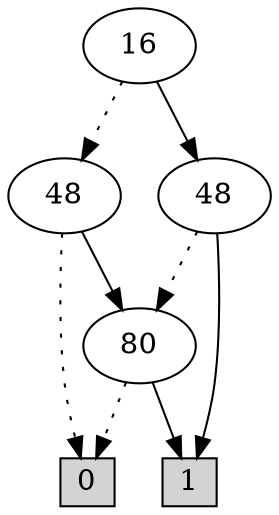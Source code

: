 digraph G {
0 [shape=box, label="0", style=filled, shape=box, height=0.3, width=0.3];
1 [shape=box, label="1", style=filled, shape=box, height=0.3, width=0.3];
1434 [label="16"];
1434 -> 1432 [style=dotted];
1434 -> 1433 [style=filled];
1432 [label="48"];
1432 -> 0 [style=dotted];
1432 -> 162 [style=filled];
162 [label="80"];
162 -> 0 [style=dotted];
162 -> 1 [style=filled];
1433 [label="48"];
1433 -> 162 [style=dotted];
1433 -> 1 [style=filled];
}
